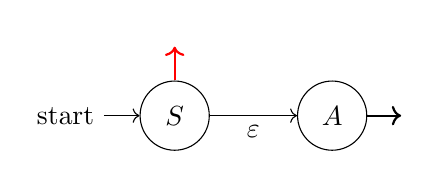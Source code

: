   \begin{tikzpicture}[auto, node distance=2cm]
    \node[state, initial] (S) {\(S\)};
    \node[state] at (2, 0) (A) {\(A\)};
    \node[] at (3, 0) (B) {};
    \node[] at (0, 1) (C) {};

    \path[->]
      (S) edge[below] node {\(\varepsilon\)} (A);

    \path[->, thick]
      (A) edge node {} (B);

    \path[->, red, thick]
      (S) edge node {} (C);
\end{tikzpicture}